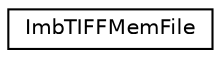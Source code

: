 digraph G
{
  edge [fontname="Helvetica",fontsize="10",labelfontname="Helvetica",labelfontsize="10"];
  node [fontname="Helvetica",fontsize="10",shape=record];
  rankdir=LR;
  Node1 [label="ImbTIFFMemFile",height=0.2,width=0.4,color="black", fillcolor="white", style="filled",URL="$d6/d5c/structImbTIFFMemFile.html"];
}
